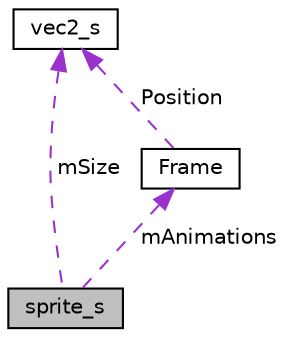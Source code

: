 digraph "sprite_s"
{
  edge [fontname="Helvetica",fontsize="10",labelfontname="Helvetica",labelfontsize="10"];
  node [fontname="Helvetica",fontsize="10",shape=record];
  Node1 [label="sprite_s",height=0.2,width=0.4,color="black", fillcolor="grey75", style="filled", fontcolor="black"];
  Node2 -> Node1 [dir="back",color="darkorchid3",fontsize="10",style="dashed",label=" mSize" ,fontname="Helvetica"];
  Node2 [label="vec2_s",height=0.2,width=0.4,color="black", fillcolor="white", style="filled",URL="$structvec2__s.html"];
  Node3 -> Node1 [dir="back",color="darkorchid3",fontsize="10",style="dashed",label=" mAnimations" ,fontname="Helvetica"];
  Node3 [label="Frame",height=0.2,width=0.4,color="black", fillcolor="white", style="filled",URL="$struct_frame.html"];
  Node2 -> Node3 [dir="back",color="darkorchid3",fontsize="10",style="dashed",label=" Position" ,fontname="Helvetica"];
}
